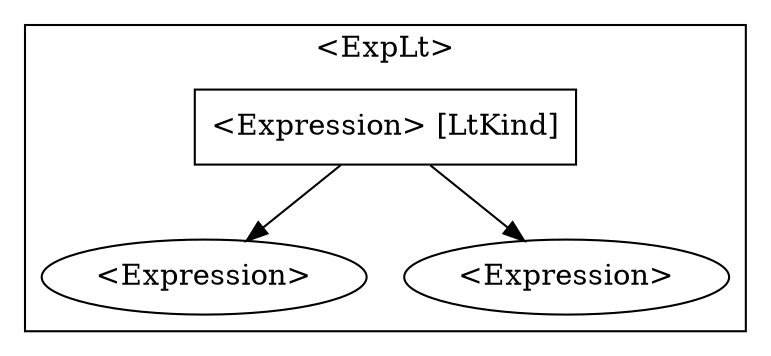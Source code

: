 digraph {

    subgraph clusterExpLt {
        label="<ExpLt>"
        expLt[shape="box" label="<Expression> [LtKind]"];
        expLt1[label="<Expression>"];
        expLt2[label="<Expression>"];
    }

    {
        expLt -> expLt1;
        expLt -> expLt2;
    }
}
